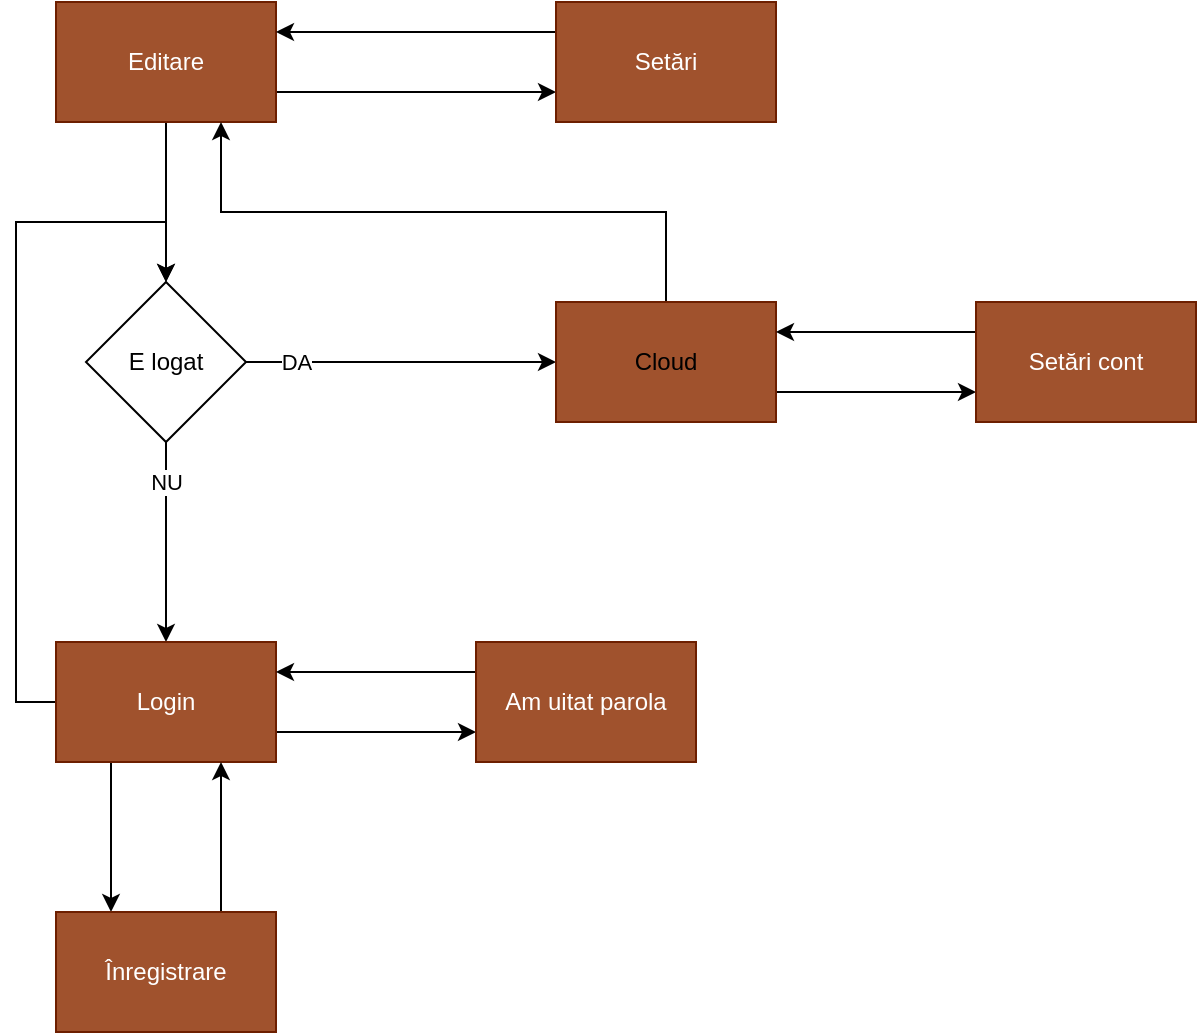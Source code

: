 <mxfile version="26.0.15">
  <diagram name="Page-1" id="P2VuuEW1C5tOJ5vnml3l">
    <mxGraphModel dx="1195" dy="696" grid="1" gridSize="10" guides="1" tooltips="1" connect="1" arrows="1" fold="1" page="1" pageScale="1" pageWidth="827" pageHeight="1169" math="0" shadow="0">
      <root>
        <mxCell id="0" />
        <mxCell id="1" parent="0" />
        <mxCell id="D4ARsaFisRdA81yT0vwc-4" style="edgeStyle=orthogonalEdgeStyle;rounded=0;orthogonalLoop=1;jettySize=auto;html=1;exitX=1;exitY=0.75;exitDx=0;exitDy=0;entryX=0;entryY=0.75;entryDx=0;entryDy=0;" edge="1" parent="1" source="D4ARsaFisRdA81yT0vwc-2" target="D4ARsaFisRdA81yT0vwc-3">
          <mxGeometry relative="1" as="geometry" />
        </mxCell>
        <mxCell id="D4ARsaFisRdA81yT0vwc-7" style="edgeStyle=orthogonalEdgeStyle;rounded=0;orthogonalLoop=1;jettySize=auto;html=1;" edge="1" parent="1" source="D4ARsaFisRdA81yT0vwc-2" target="D4ARsaFisRdA81yT0vwc-6">
          <mxGeometry relative="1" as="geometry" />
        </mxCell>
        <mxCell id="D4ARsaFisRdA81yT0vwc-2" value="&lt;div&gt;&lt;span style=&quot;background-color: transparent;&quot;&gt;Editare&lt;/span&gt;&lt;/div&gt;" style="html=1;whiteSpace=wrap;fillColor=#a0522d;strokeColor=#6D1F00;fontColor=#FFFFFF;" vertex="1" parent="1">
          <mxGeometry x="80" y="70" width="110" height="60" as="geometry" />
        </mxCell>
        <mxCell id="D4ARsaFisRdA81yT0vwc-5" style="edgeStyle=orthogonalEdgeStyle;rounded=0;orthogonalLoop=1;jettySize=auto;html=1;entryX=1;entryY=0.25;entryDx=0;entryDy=0;exitX=0;exitY=0.25;exitDx=0;exitDy=0;" edge="1" parent="1" source="D4ARsaFisRdA81yT0vwc-3" target="D4ARsaFisRdA81yT0vwc-2">
          <mxGeometry relative="1" as="geometry" />
        </mxCell>
        <mxCell id="D4ARsaFisRdA81yT0vwc-3" value="&lt;div&gt;&lt;span style=&quot;background-color: transparent;&quot;&gt;&lt;font style=&quot;&quot;&gt;Setări&lt;/font&gt;&lt;/span&gt;&lt;/div&gt;" style="html=1;whiteSpace=wrap;fillColor=#a0522d;fontColor=#FFFFFF;strokeColor=#6D1F00;" vertex="1" parent="1">
          <mxGeometry x="330" y="70" width="110" height="60" as="geometry" />
        </mxCell>
        <mxCell id="D4ARsaFisRdA81yT0vwc-8" value="DA" style="edgeStyle=orthogonalEdgeStyle;rounded=0;orthogonalLoop=1;jettySize=auto;html=1;" edge="1" parent="1" source="D4ARsaFisRdA81yT0vwc-6" target="D4ARsaFisRdA81yT0vwc-9">
          <mxGeometry x="-0.677" relative="1" as="geometry">
            <mxPoint x="320" y="250" as="targetPoint" />
            <mxPoint as="offset" />
          </mxGeometry>
        </mxCell>
        <mxCell id="D4ARsaFisRdA81yT0vwc-13" value="NU" style="edgeStyle=orthogonalEdgeStyle;rounded=0;orthogonalLoop=1;jettySize=auto;html=1;" edge="1" parent="1" source="D4ARsaFisRdA81yT0vwc-6" target="D4ARsaFisRdA81yT0vwc-10">
          <mxGeometry x="-0.6" relative="1" as="geometry">
            <mxPoint as="offset" />
          </mxGeometry>
        </mxCell>
        <mxCell id="D4ARsaFisRdA81yT0vwc-6" value="E logat" style="rhombus;whiteSpace=wrap;html=1;" vertex="1" parent="1">
          <mxGeometry x="95" y="210" width="80" height="80" as="geometry" />
        </mxCell>
        <mxCell id="D4ARsaFisRdA81yT0vwc-19" style="edgeStyle=orthogonalEdgeStyle;rounded=0;orthogonalLoop=1;jettySize=auto;html=1;exitX=0.5;exitY=0;exitDx=0;exitDy=0;entryX=0.75;entryY=1;entryDx=0;entryDy=0;" edge="1" parent="1" source="D4ARsaFisRdA81yT0vwc-9" target="D4ARsaFisRdA81yT0vwc-2">
          <mxGeometry relative="1" as="geometry" />
        </mxCell>
        <mxCell id="D4ARsaFisRdA81yT0vwc-21" style="edgeStyle=orthogonalEdgeStyle;rounded=0;orthogonalLoop=1;jettySize=auto;html=1;exitX=1;exitY=0.75;exitDx=0;exitDy=0;entryX=0;entryY=0.75;entryDx=0;entryDy=0;" edge="1" parent="1" source="D4ARsaFisRdA81yT0vwc-9" target="D4ARsaFisRdA81yT0vwc-20">
          <mxGeometry relative="1" as="geometry" />
        </mxCell>
        <mxCell id="D4ARsaFisRdA81yT0vwc-9" value="&lt;div&gt;&lt;span style=&quot;background-color: transparent;&quot;&gt;Cloud&lt;/span&gt;&lt;/div&gt;" style="rounded=0;whiteSpace=wrap;html=1;fillColor=#a0522d;fontColor=default;strokeColor=#6D1F00;" vertex="1" parent="1">
          <mxGeometry x="330" y="220" width="110" height="60" as="geometry" />
        </mxCell>
        <mxCell id="D4ARsaFisRdA81yT0vwc-14" style="edgeStyle=orthogonalEdgeStyle;rounded=0;orthogonalLoop=1;jettySize=auto;html=1;exitX=0.25;exitY=1;exitDx=0;exitDy=0;entryX=0.25;entryY=0;entryDx=0;entryDy=0;" edge="1" parent="1" source="D4ARsaFisRdA81yT0vwc-10" target="D4ARsaFisRdA81yT0vwc-11">
          <mxGeometry relative="1" as="geometry" />
        </mxCell>
        <mxCell id="D4ARsaFisRdA81yT0vwc-16" style="edgeStyle=orthogonalEdgeStyle;rounded=0;orthogonalLoop=1;jettySize=auto;html=1;exitX=1;exitY=0.75;exitDx=0;exitDy=0;entryX=0;entryY=0.75;entryDx=0;entryDy=0;" edge="1" parent="1" source="D4ARsaFisRdA81yT0vwc-10" target="D4ARsaFisRdA81yT0vwc-12">
          <mxGeometry relative="1" as="geometry" />
        </mxCell>
        <mxCell id="D4ARsaFisRdA81yT0vwc-18" style="edgeStyle=orthogonalEdgeStyle;rounded=0;orthogonalLoop=1;jettySize=auto;html=1;exitX=0;exitY=0.5;exitDx=0;exitDy=0;entryX=0.5;entryY=0;entryDx=0;entryDy=0;" edge="1" parent="1" source="D4ARsaFisRdA81yT0vwc-10" target="D4ARsaFisRdA81yT0vwc-6">
          <mxGeometry relative="1" as="geometry">
            <Array as="points">
              <mxPoint x="60" y="420" />
              <mxPoint x="60" y="180" />
              <mxPoint x="135" y="180" />
            </Array>
          </mxGeometry>
        </mxCell>
        <mxCell id="D4ARsaFisRdA81yT0vwc-10" value="&lt;span style=&quot;background-color: transparent;&quot;&gt;Login&lt;/span&gt;" style="rounded=0;whiteSpace=wrap;html=1;fillColor=#a0522d;fontColor=#FFFFFF;strokeColor=#6D1F00;" vertex="1" parent="1">
          <mxGeometry x="80" y="390" width="110" height="60" as="geometry" />
        </mxCell>
        <mxCell id="D4ARsaFisRdA81yT0vwc-15" style="edgeStyle=orthogonalEdgeStyle;rounded=0;orthogonalLoop=1;jettySize=auto;html=1;exitX=0.75;exitY=0;exitDx=0;exitDy=0;entryX=0.75;entryY=1;entryDx=0;entryDy=0;" edge="1" parent="1" source="D4ARsaFisRdA81yT0vwc-11" target="D4ARsaFisRdA81yT0vwc-10">
          <mxGeometry relative="1" as="geometry" />
        </mxCell>
        <mxCell id="D4ARsaFisRdA81yT0vwc-11" value="&lt;span style=&quot;background-color: transparent;&quot;&gt;Înregistrare&lt;/span&gt;" style="rounded=0;whiteSpace=wrap;html=1;fillColor=#a0522d;fontColor=#FFFFFF;strokeColor=#6D1F00;" vertex="1" parent="1">
          <mxGeometry x="80" y="525" width="110" height="60" as="geometry" />
        </mxCell>
        <mxCell id="D4ARsaFisRdA81yT0vwc-17" style="edgeStyle=orthogonalEdgeStyle;rounded=0;orthogonalLoop=1;jettySize=auto;html=1;exitX=0;exitY=0.25;exitDx=0;exitDy=0;entryX=1;entryY=0.25;entryDx=0;entryDy=0;" edge="1" parent="1" source="D4ARsaFisRdA81yT0vwc-12" target="D4ARsaFisRdA81yT0vwc-10">
          <mxGeometry relative="1" as="geometry" />
        </mxCell>
        <mxCell id="D4ARsaFisRdA81yT0vwc-12" value="&lt;span style=&quot;background-color: transparent;&quot;&gt;Am uitat parola&lt;/span&gt;" style="rounded=0;whiteSpace=wrap;html=1;fillColor=#a0522d;fontColor=#FFFFFF;strokeColor=#6D1F00;" vertex="1" parent="1">
          <mxGeometry x="290" y="390" width="110" height="60" as="geometry" />
        </mxCell>
        <mxCell id="D4ARsaFisRdA81yT0vwc-22" style="edgeStyle=orthogonalEdgeStyle;rounded=0;orthogonalLoop=1;jettySize=auto;html=1;exitX=0;exitY=0.25;exitDx=0;exitDy=0;entryX=1;entryY=0.25;entryDx=0;entryDy=0;" edge="1" parent="1" source="D4ARsaFisRdA81yT0vwc-20" target="D4ARsaFisRdA81yT0vwc-9">
          <mxGeometry relative="1" as="geometry" />
        </mxCell>
        <mxCell id="D4ARsaFisRdA81yT0vwc-20" value="&lt;span style=&quot;background-color: transparent;&quot;&gt;Setări cont&lt;/span&gt;" style="rounded=0;whiteSpace=wrap;html=1;fillColor=#a0522d;fontColor=#FFFFFF;strokeColor=#6D1F00;" vertex="1" parent="1">
          <mxGeometry x="540" y="220" width="110" height="60" as="geometry" />
        </mxCell>
      </root>
    </mxGraphModel>
  </diagram>
</mxfile>
